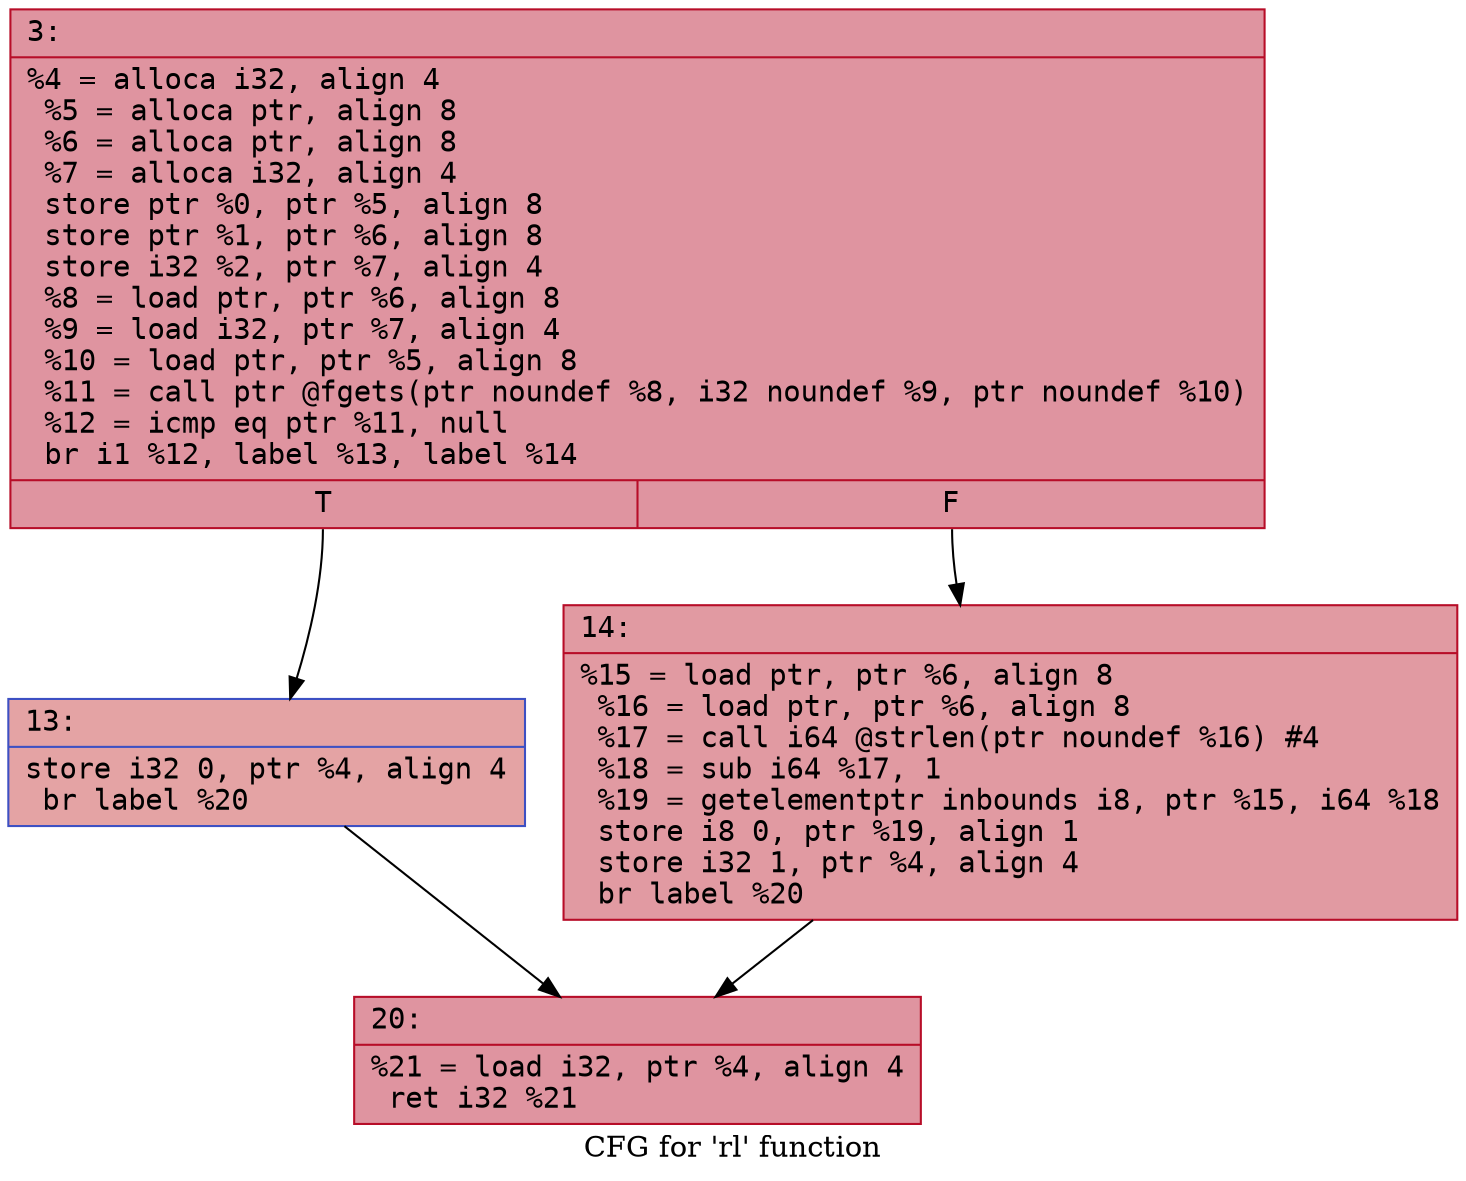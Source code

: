 digraph "CFG for 'rl' function" {
	label="CFG for 'rl' function";

	Node0x600003b0e990 [shape=record,color="#b70d28ff", style=filled, fillcolor="#b70d2870" fontname="Courier",label="{3:\l|  %4 = alloca i32, align 4\l  %5 = alloca ptr, align 8\l  %6 = alloca ptr, align 8\l  %7 = alloca i32, align 4\l  store ptr %0, ptr %5, align 8\l  store ptr %1, ptr %6, align 8\l  store i32 %2, ptr %7, align 4\l  %8 = load ptr, ptr %6, align 8\l  %9 = load i32, ptr %7, align 4\l  %10 = load ptr, ptr %5, align 8\l  %11 = call ptr @fgets(ptr noundef %8, i32 noundef %9, ptr noundef %10)\l  %12 = icmp eq ptr %11, null\l  br i1 %12, label %13, label %14\l|{<s0>T|<s1>F}}"];
	Node0x600003b0e990:s0 -> Node0x600003b0e9e0[tooltip="3 -> 13\nProbability 37.50%" ];
	Node0x600003b0e990:s1 -> Node0x600003b0ea30[tooltip="3 -> 14\nProbability 62.50%" ];
	Node0x600003b0e9e0 [shape=record,color="#3d50c3ff", style=filled, fillcolor="#c32e3170" fontname="Courier",label="{13:\l|  store i32 0, ptr %4, align 4\l  br label %20\l}"];
	Node0x600003b0e9e0 -> Node0x600003b0ea80[tooltip="13 -> 20\nProbability 100.00%" ];
	Node0x600003b0ea30 [shape=record,color="#b70d28ff", style=filled, fillcolor="#bb1b2c70" fontname="Courier",label="{14:\l|  %15 = load ptr, ptr %6, align 8\l  %16 = load ptr, ptr %6, align 8\l  %17 = call i64 @strlen(ptr noundef %16) #4\l  %18 = sub i64 %17, 1\l  %19 = getelementptr inbounds i8, ptr %15, i64 %18\l  store i8 0, ptr %19, align 1\l  store i32 1, ptr %4, align 4\l  br label %20\l}"];
	Node0x600003b0ea30 -> Node0x600003b0ea80[tooltip="14 -> 20\nProbability 100.00%" ];
	Node0x600003b0ea80 [shape=record,color="#b70d28ff", style=filled, fillcolor="#b70d2870" fontname="Courier",label="{20:\l|  %21 = load i32, ptr %4, align 4\l  ret i32 %21\l}"];
}
